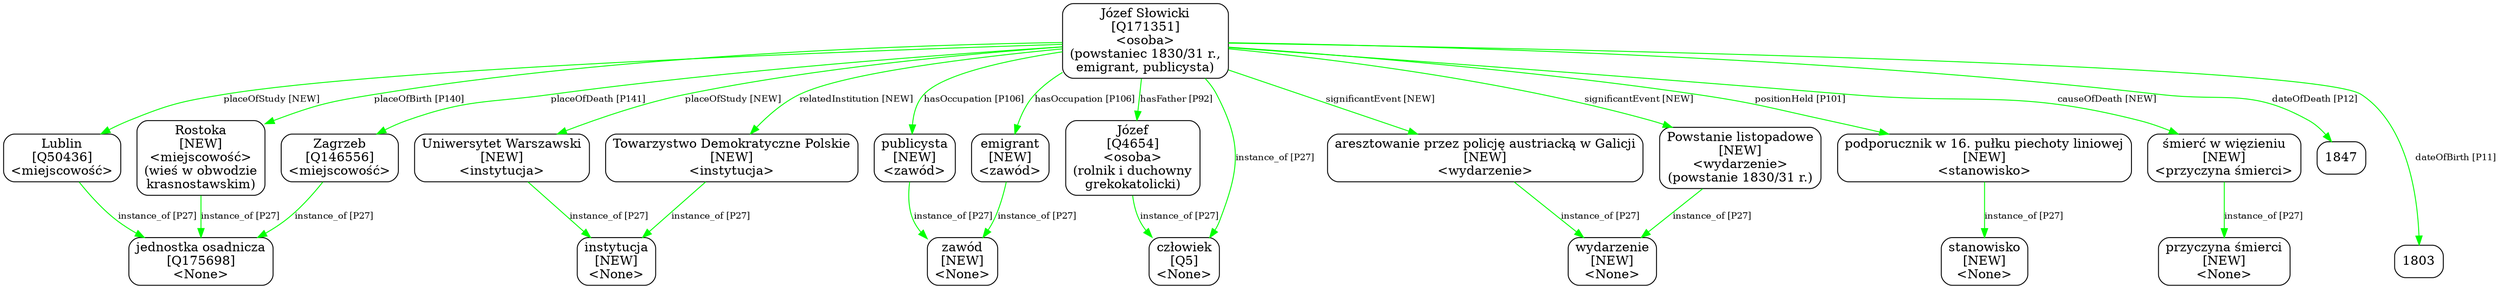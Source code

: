 digraph {
	node [shape=box,
		style=rounded
	];
	edge [fontsize=10];
	"Józef Słowicki
[Q171351]
<osoba>
(powstaniec 1830/31 r.,
emigrant, publicysta)"	[color=black,
		label="Józef Słowicki
[Q171351]
<osoba>
(powstaniec 1830/31 r.,
emigrant, publicysta)"];
	"Rostoka
[NEW]
<miejscowość>
(wieś w obwodzie
krasnostawskim)"	[color=black,
		label="Rostoka
[NEW]
<miejscowość>
(wieś w obwodzie
krasnostawskim)"];
	"Józef Słowicki
[Q171351]
<osoba>
(powstaniec 1830/31 r.,
emigrant, publicysta)" -> "Rostoka
[NEW]
<miejscowość>
(wieś w obwodzie
krasnostawskim)"	[color=green,
		label="placeOfBirth [P140]"];
	"Zagrzeb
[Q146556]
<miejscowość>"	[color=black,
		label="Zagrzeb
[Q146556]
<miejscowość>"];
	"Józef Słowicki
[Q171351]
<osoba>
(powstaniec 1830/31 r.,
emigrant, publicysta)" -> "Zagrzeb
[Q146556]
<miejscowość>"	[color=green,
		label="placeOfDeath [P141]"];
	"Józef
[Q4654]
<osoba>
(rolnik i duchowny
grekokatolicki)"	[color=black,
		label="Józef
[Q4654]
<osoba>
(rolnik i duchowny
grekokatolicki)"];
	"Józef Słowicki
[Q171351]
<osoba>
(powstaniec 1830/31 r.,
emigrant, publicysta)" -> "Józef
[Q4654]
<osoba>
(rolnik i duchowny
grekokatolicki)"	[color=green,
		label="hasFather [P92]"];
	"Uniwersytet Warszawski
[NEW]
<instytucja>"	[color=black,
		label="Uniwersytet Warszawski
[NEW]
<instytucja>"];
	"Józef Słowicki
[Q171351]
<osoba>
(powstaniec 1830/31 r.,
emigrant, publicysta)" -> "Uniwersytet Warszawski
[NEW]
<instytucja>"	[color=green,
		label="placeOfStudy [NEW]"];
	"Powstanie listopadowe
[NEW]
<wydarzenie>
(powstanie 1830/31 r.)"	[color=black,
		label="Powstanie listopadowe
[NEW]
<wydarzenie>
(powstanie 1830/31 r.)"];
	"Józef Słowicki
[Q171351]
<osoba>
(powstaniec 1830/31 r.,
emigrant, publicysta)" -> "Powstanie listopadowe
[NEW]
<wydarzenie>
(powstanie 1830/31 r.)"	[color=green,
		label="significantEvent [NEW]"];
	"publicysta
[NEW]
<zawód>"	[color=black,
		label="publicysta
[NEW]
<zawód>"];
	"Józef Słowicki
[Q171351]
<osoba>
(powstaniec 1830/31 r.,
emigrant, publicysta)" -> "publicysta
[NEW]
<zawód>"	[color=green,
		label="hasOccupation [P106]"];
	"emigrant
[NEW]
<zawód>"	[color=black,
		label="emigrant
[NEW]
<zawód>"];
	"Józef Słowicki
[Q171351]
<osoba>
(powstaniec 1830/31 r.,
emigrant, publicysta)" -> "emigrant
[NEW]
<zawód>"	[color=green,
		label="hasOccupation [P106]"];
	"Towarzystwo Demokratyczne Polskie
[NEW]
<instytucja>"	[color=black,
		label="Towarzystwo Demokratyczne Polskie
[NEW]
<instytucja>"];
	"Józef Słowicki
[Q171351]
<osoba>
(powstaniec 1830/31 r.,
emigrant, publicysta)" -> "Towarzystwo Demokratyczne Polskie
[NEW]
<instytucja>"	[color=green,
		label="relatedInstitution [NEW]"];
	"Lublin
[Q50436]
<miejscowość>"	[color=black,
		label="Lublin
[Q50436]
<miejscowość>"];
	"Józef Słowicki
[Q171351]
<osoba>
(powstaniec 1830/31 r.,
emigrant, publicysta)" -> "Lublin
[Q50436]
<miejscowość>"	[color=green,
		label="placeOfStudy [NEW]"];
	"podporucznik w 16. pułku piechoty liniowej
[NEW]
<stanowisko>"	[color=black,
		label="podporucznik w 16. pułku piechoty liniowej
[NEW]
<stanowisko>"];
	"Józef Słowicki
[Q171351]
<osoba>
(powstaniec 1830/31 r.,
emigrant, publicysta)" -> "podporucznik w 16. pułku piechoty liniowej
[NEW]
<stanowisko>"	[color=green,
		label="positionHeld [P101]"];
	"aresztowanie przez policję austriacką w Galicji
[NEW]
<wydarzenie>"	[color=black,
		label="aresztowanie przez policję austriacką w Galicji
[NEW]
<wydarzenie>"];
	"Józef Słowicki
[Q171351]
<osoba>
(powstaniec 1830/31 r.,
emigrant, publicysta)" -> "aresztowanie przez policję austriacką w Galicji
[NEW]
<wydarzenie>"	[color=green,
		label="significantEvent [NEW]"];
	"śmierć w więzieniu
[NEW]
<przyczyna śmierci>"	[color=black,
		label="śmierć w więzieniu
[NEW]
<przyczyna śmierci>"];
	"Józef Słowicki
[Q171351]
<osoba>
(powstaniec 1830/31 r.,
emigrant, publicysta)" -> "śmierć w więzieniu
[NEW]
<przyczyna śmierci>"	[color=green,
		label="causeOfDeath [NEW]"];
	"Józef Słowicki
[Q171351]
<osoba>
(powstaniec 1830/31 r.,
emigrant, publicysta)" -> "człowiek
[Q5]
<None>"	[color=green,
		label="instance_of [P27]"];
	"Józef Słowicki
[Q171351]
<osoba>
(powstaniec 1830/31 r.,
emigrant, publicysta)" -> 1847	[color=green,
		label="dateOfDeath [P12]",
		minlen=1];
	"Józef Słowicki
[Q171351]
<osoba>
(powstaniec 1830/31 r.,
emigrant, publicysta)" -> 1803	[color=green,
		label="dateOfBirth [P11]",
		minlen=2];
	"Rostoka
[NEW]
<miejscowość>
(wieś w obwodzie
krasnostawskim)" -> "jednostka osadnicza
[Q175698]
<None>"	[color=green,
		label="instance_of [P27]"];
	"Zagrzeb
[Q146556]
<miejscowość>" -> "jednostka osadnicza
[Q175698]
<None>"	[color=green,
		label="instance_of [P27]"];
	"Józef
[Q4654]
<osoba>
(rolnik i duchowny
grekokatolicki)" -> "człowiek
[Q5]
<None>"	[color=green,
		label="instance_of [P27]"];
	"Uniwersytet Warszawski
[NEW]
<instytucja>" -> "instytucja
[NEW]
<None>"	[color=green,
		label="instance_of [P27]"];
	"Powstanie listopadowe
[NEW]
<wydarzenie>
(powstanie 1830/31 r.)" -> "wydarzenie
[NEW]
<None>"	[color=green,
		label="instance_of [P27]"];
	"publicysta
[NEW]
<zawód>" -> "zawód
[NEW]
<None>"	[color=green,
		label="instance_of [P27]"];
	"emigrant
[NEW]
<zawód>" -> "zawód
[NEW]
<None>"	[color=green,
		label="instance_of [P27]"];
	"Towarzystwo Demokratyczne Polskie
[NEW]
<instytucja>" -> "instytucja
[NEW]
<None>"	[color=green,
		label="instance_of [P27]"];
	"Lublin
[Q50436]
<miejscowość>" -> "jednostka osadnicza
[Q175698]
<None>"	[color=green,
		label="instance_of [P27]"];
	"podporucznik w 16. pułku piechoty liniowej
[NEW]
<stanowisko>" -> "stanowisko
[NEW]
<None>"	[color=green,
		label="instance_of [P27]",
		minlen=1];
	"aresztowanie przez policję austriacką w Galicji
[NEW]
<wydarzenie>" -> "wydarzenie
[NEW]
<None>"	[color=green,
		label="instance_of [P27]"];
	"śmierć w więzieniu
[NEW]
<przyczyna śmierci>" -> "przyczyna śmierci
[NEW]
<None>"	[color=green,
		label="instance_of [P27]",
		minlen=1];
}
